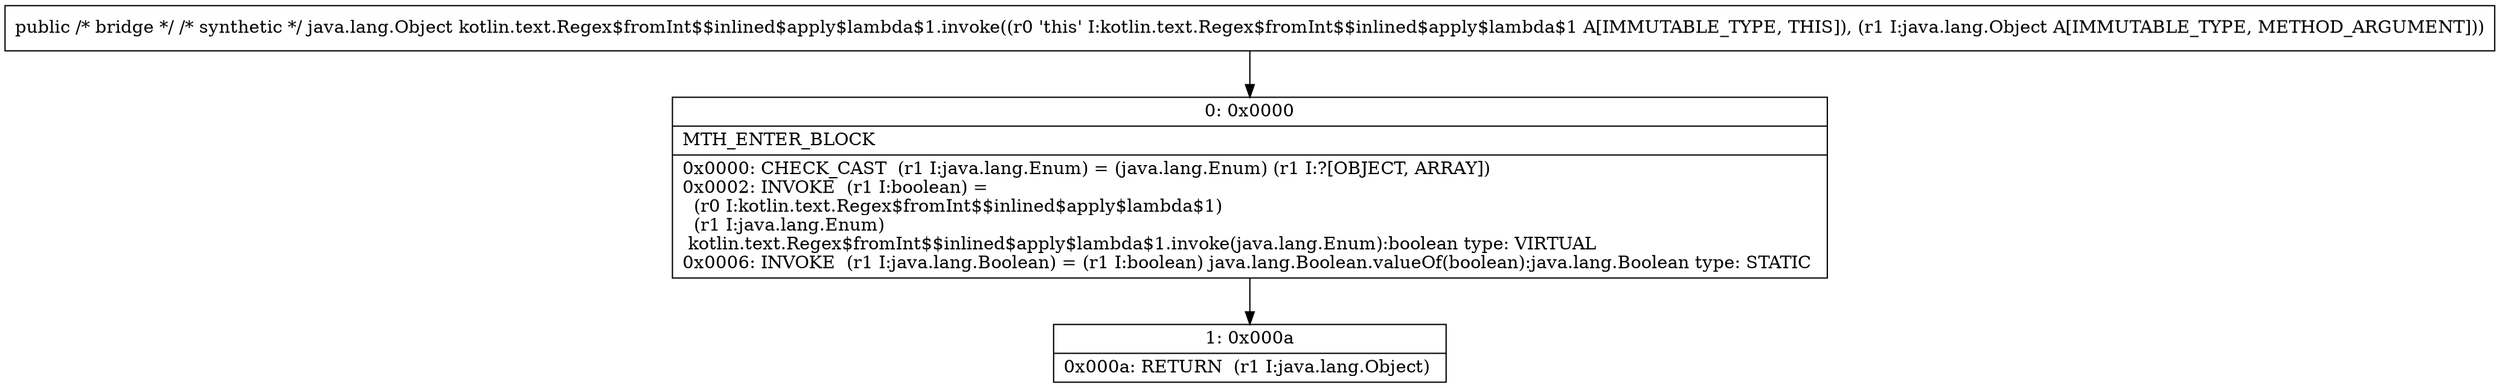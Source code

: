 digraph "CFG forkotlin.text.Regex$fromInt$$inlined$apply$lambda$1.invoke(Ljava\/lang\/Object;)Ljava\/lang\/Object;" {
Node_0 [shape=record,label="{0\:\ 0x0000|MTH_ENTER_BLOCK\l|0x0000: CHECK_CAST  (r1 I:java.lang.Enum) = (java.lang.Enum) (r1 I:?[OBJECT, ARRAY]) \l0x0002: INVOKE  (r1 I:boolean) = \l  (r0 I:kotlin.text.Regex$fromInt$$inlined$apply$lambda$1)\l  (r1 I:java.lang.Enum)\l kotlin.text.Regex$fromInt$$inlined$apply$lambda$1.invoke(java.lang.Enum):boolean type: VIRTUAL \l0x0006: INVOKE  (r1 I:java.lang.Boolean) = (r1 I:boolean) java.lang.Boolean.valueOf(boolean):java.lang.Boolean type: STATIC \l}"];
Node_1 [shape=record,label="{1\:\ 0x000a|0x000a: RETURN  (r1 I:java.lang.Object) \l}"];
MethodNode[shape=record,label="{public \/* bridge *\/ \/* synthetic *\/ java.lang.Object kotlin.text.Regex$fromInt$$inlined$apply$lambda$1.invoke((r0 'this' I:kotlin.text.Regex$fromInt$$inlined$apply$lambda$1 A[IMMUTABLE_TYPE, THIS]), (r1 I:java.lang.Object A[IMMUTABLE_TYPE, METHOD_ARGUMENT])) }"];
MethodNode -> Node_0;
Node_0 -> Node_1;
}

